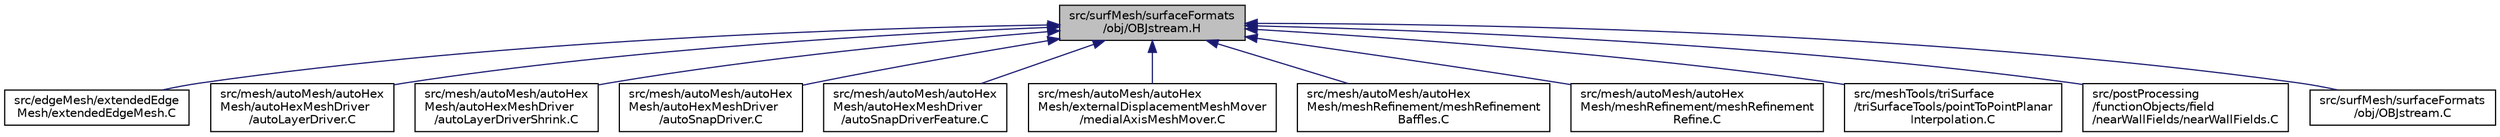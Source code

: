 digraph "src/surfMesh/surfaceFormats/obj/OBJstream.H"
{
  bgcolor="transparent";
  edge [fontname="Helvetica",fontsize="10",labelfontname="Helvetica",labelfontsize="10"];
  node [fontname="Helvetica",fontsize="10",shape=record];
  Node1 [label="src/surfMesh/surfaceFormats\l/obj/OBJstream.H",height=0.2,width=0.4,color="black", fillcolor="grey75", style="filled", fontcolor="black"];
  Node1 -> Node2 [dir="back",color="midnightblue",fontsize="10",style="solid",fontname="Helvetica"];
  Node2 [label="src/edgeMesh/extendedEdge\lMesh/extendedEdgeMesh.C",height=0.2,width=0.4,color="black",URL="$a04966.html"];
  Node1 -> Node3 [dir="back",color="midnightblue",fontsize="10",style="solid",fontname="Helvetica"];
  Node3 [label="src/mesh/autoMesh/autoHex\lMesh/autoHexMeshDriver\l/autoLayerDriver.C",height=0.2,width=0.4,color="black",URL="$a07036.html",tooltip="All to do with adding cell layers. "];
  Node1 -> Node4 [dir="back",color="midnightblue",fontsize="10",style="solid",fontname="Helvetica"];
  Node4 [label="src/mesh/autoMesh/autoHex\lMesh/autoHexMeshDriver\l/autoLayerDriverShrink.C",height=0.2,width=0.4,color="black",URL="$a07038.html",tooltip="Shrinking mesh (part of adding cell layers) "];
  Node1 -> Node5 [dir="back",color="midnightblue",fontsize="10",style="solid",fontname="Helvetica"];
  Node5 [label="src/mesh/autoMesh/autoHex\lMesh/autoHexMeshDriver\l/autoSnapDriver.C",height=0.2,width=0.4,color="black",URL="$a07042.html",tooltip="All to do with snapping to the surface. "];
  Node1 -> Node6 [dir="back",color="midnightblue",fontsize="10",style="solid",fontname="Helvetica"];
  Node6 [label="src/mesh/autoMesh/autoHex\lMesh/autoHexMeshDriver\l/autoSnapDriverFeature.C",height=0.2,width=0.4,color="black",URL="$a07044.html"];
  Node1 -> Node7 [dir="back",color="midnightblue",fontsize="10",style="solid",fontname="Helvetica"];
  Node7 [label="src/mesh/autoMesh/autoHex\lMesh/externalDisplacementMeshMover\l/medialAxisMeshMover.C",height=0.2,width=0.4,color="black",URL="$a07058.html"];
  Node1 -> Node8 [dir="back",color="midnightblue",fontsize="10",style="solid",fontname="Helvetica"];
  Node8 [label="src/mesh/autoMesh/autoHex\lMesh/meshRefinement/meshRefinement\lBaffles.C",height=0.2,width=0.4,color="black",URL="$a07066.html"];
  Node1 -> Node9 [dir="back",color="midnightblue",fontsize="10",style="solid",fontname="Helvetica"];
  Node9 [label="src/mesh/autoMesh/autoHex\lMesh/meshRefinement/meshRefinement\lRefine.C",height=0.2,width=0.4,color="black",URL="$a07069.html"];
  Node1 -> Node10 [dir="back",color="midnightblue",fontsize="10",style="solid",fontname="Helvetica"];
  Node10 [label="src/meshTools/triSurface\l/triSurfaceTools/pointToPointPlanar\lInterpolation.C",height=0.2,width=0.4,color="black",URL="$a07512.html"];
  Node1 -> Node11 [dir="back",color="midnightblue",fontsize="10",style="solid",fontname="Helvetica"];
  Node11 [label="src/postProcessing\l/functionObjects/field\l/nearWallFields/nearWallFields.C",height=0.2,width=0.4,color="black",URL="$a09226.html"];
  Node1 -> Node12 [dir="back",color="midnightblue",fontsize="10",style="solid",fontname="Helvetica"];
  Node12 [label="src/surfMesh/surfaceFormats\l/obj/OBJstream.C",height=0.2,width=0.4,color="black",URL="$a09844.html"];
}
